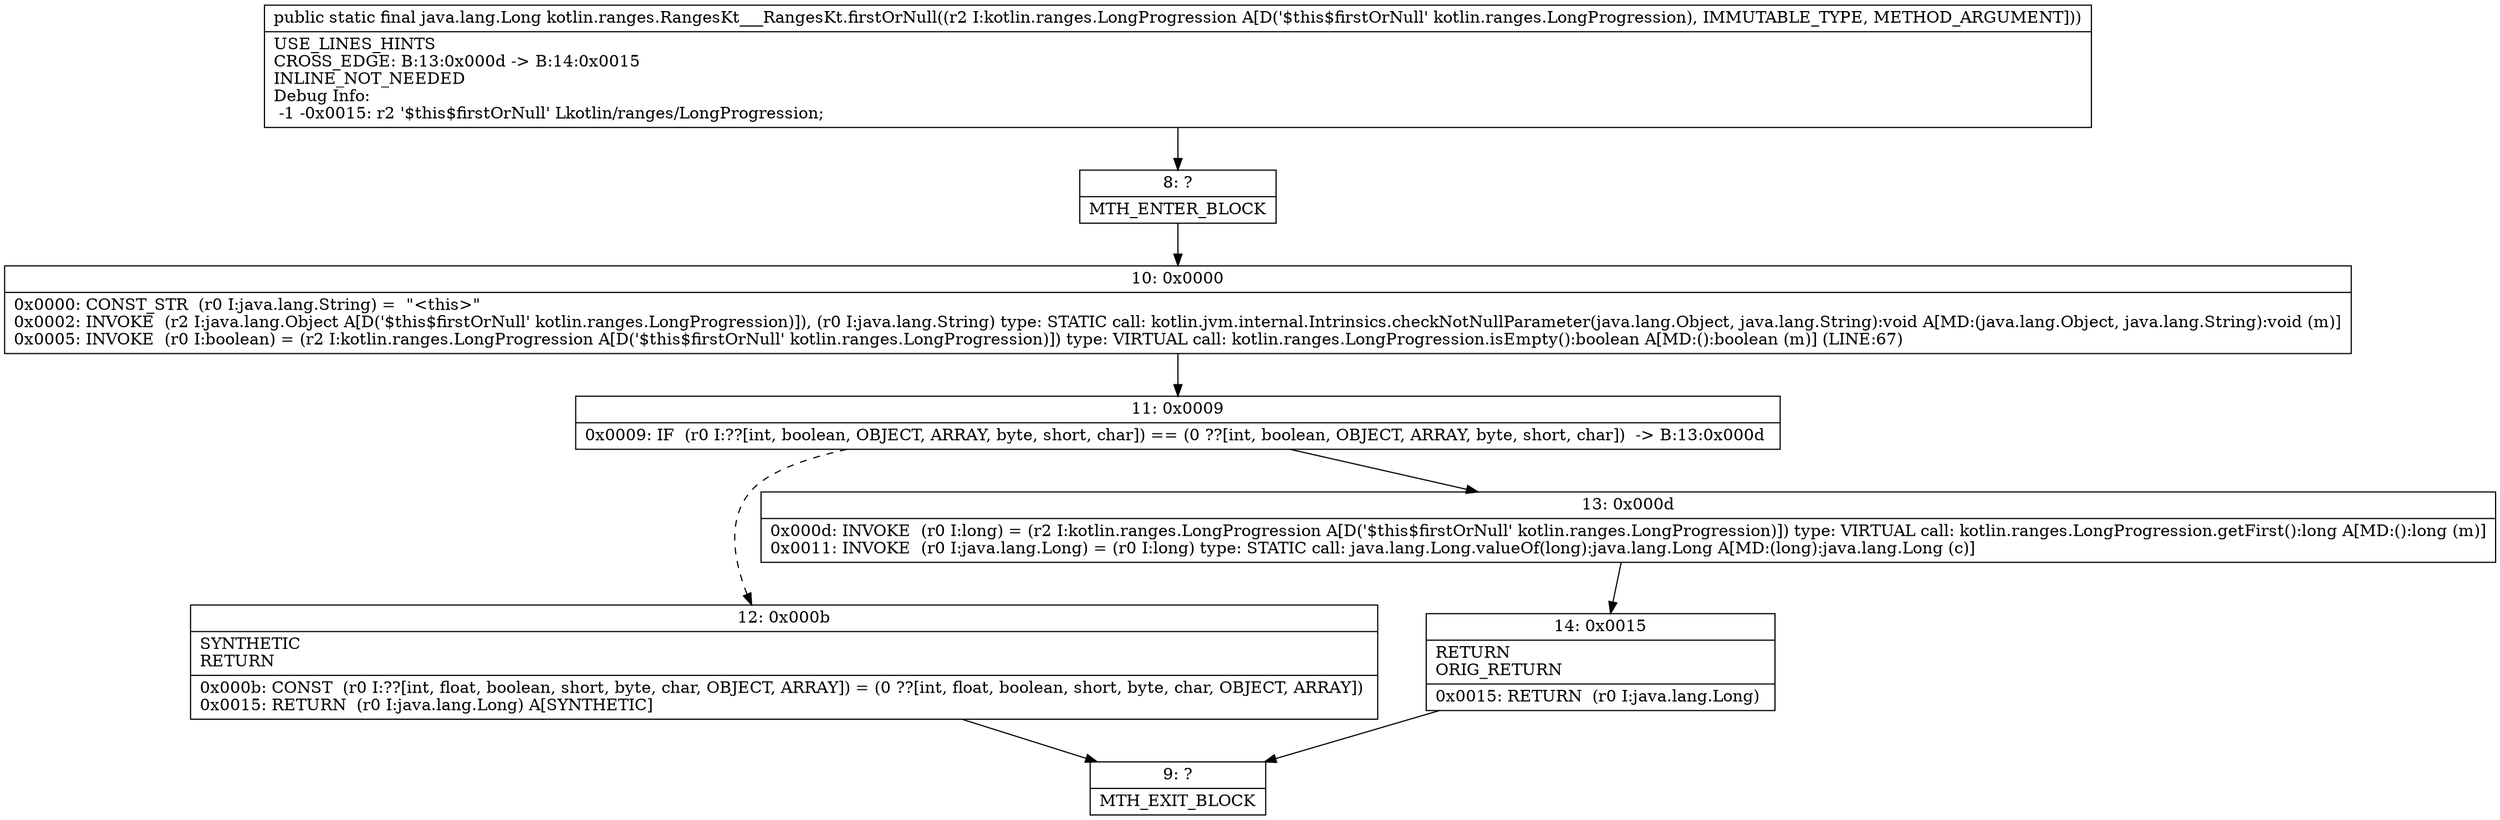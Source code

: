 digraph "CFG forkotlin.ranges.RangesKt___RangesKt.firstOrNull(Lkotlin\/ranges\/LongProgression;)Ljava\/lang\/Long;" {
Node_8 [shape=record,label="{8\:\ ?|MTH_ENTER_BLOCK\l}"];
Node_10 [shape=record,label="{10\:\ 0x0000|0x0000: CONST_STR  (r0 I:java.lang.String) =  \"\<this\>\" \l0x0002: INVOKE  (r2 I:java.lang.Object A[D('$this$firstOrNull' kotlin.ranges.LongProgression)]), (r0 I:java.lang.String) type: STATIC call: kotlin.jvm.internal.Intrinsics.checkNotNullParameter(java.lang.Object, java.lang.String):void A[MD:(java.lang.Object, java.lang.String):void (m)]\l0x0005: INVOKE  (r0 I:boolean) = (r2 I:kotlin.ranges.LongProgression A[D('$this$firstOrNull' kotlin.ranges.LongProgression)]) type: VIRTUAL call: kotlin.ranges.LongProgression.isEmpty():boolean A[MD:():boolean (m)] (LINE:67)\l}"];
Node_11 [shape=record,label="{11\:\ 0x0009|0x0009: IF  (r0 I:??[int, boolean, OBJECT, ARRAY, byte, short, char]) == (0 ??[int, boolean, OBJECT, ARRAY, byte, short, char])  \-\> B:13:0x000d \l}"];
Node_12 [shape=record,label="{12\:\ 0x000b|SYNTHETIC\lRETURN\l|0x000b: CONST  (r0 I:??[int, float, boolean, short, byte, char, OBJECT, ARRAY]) = (0 ??[int, float, boolean, short, byte, char, OBJECT, ARRAY]) \l0x0015: RETURN  (r0 I:java.lang.Long) A[SYNTHETIC]\l}"];
Node_9 [shape=record,label="{9\:\ ?|MTH_EXIT_BLOCK\l}"];
Node_13 [shape=record,label="{13\:\ 0x000d|0x000d: INVOKE  (r0 I:long) = (r2 I:kotlin.ranges.LongProgression A[D('$this$firstOrNull' kotlin.ranges.LongProgression)]) type: VIRTUAL call: kotlin.ranges.LongProgression.getFirst():long A[MD:():long (m)]\l0x0011: INVOKE  (r0 I:java.lang.Long) = (r0 I:long) type: STATIC call: java.lang.Long.valueOf(long):java.lang.Long A[MD:(long):java.lang.Long (c)]\l}"];
Node_14 [shape=record,label="{14\:\ 0x0015|RETURN\lORIG_RETURN\l|0x0015: RETURN  (r0 I:java.lang.Long) \l}"];
MethodNode[shape=record,label="{public static final java.lang.Long kotlin.ranges.RangesKt___RangesKt.firstOrNull((r2 I:kotlin.ranges.LongProgression A[D('$this$firstOrNull' kotlin.ranges.LongProgression), IMMUTABLE_TYPE, METHOD_ARGUMENT]))  | USE_LINES_HINTS\lCROSS_EDGE: B:13:0x000d \-\> B:14:0x0015\lINLINE_NOT_NEEDED\lDebug Info:\l  \-1 \-0x0015: r2 '$this$firstOrNull' Lkotlin\/ranges\/LongProgression;\l}"];
MethodNode -> Node_8;Node_8 -> Node_10;
Node_10 -> Node_11;
Node_11 -> Node_12[style=dashed];
Node_11 -> Node_13;
Node_12 -> Node_9;
Node_13 -> Node_14;
Node_14 -> Node_9;
}

